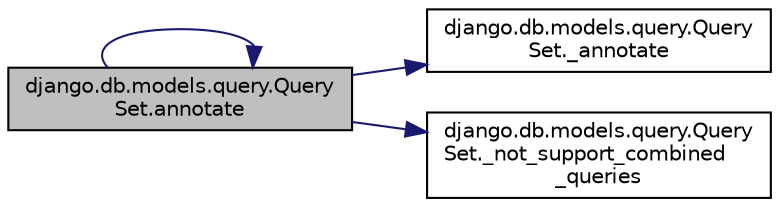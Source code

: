 digraph "django.db.models.query.QuerySet.annotate"
{
 // LATEX_PDF_SIZE
  edge [fontname="Helvetica",fontsize="10",labelfontname="Helvetica",labelfontsize="10"];
  node [fontname="Helvetica",fontsize="10",shape=record];
  rankdir="LR";
  Node1 [label="django.db.models.query.Query\lSet.annotate",height=0.2,width=0.4,color="black", fillcolor="grey75", style="filled", fontcolor="black",tooltip=" "];
  Node1 -> Node2 [color="midnightblue",fontsize="10",style="solid",fontname="Helvetica"];
  Node2 [label="django.db.models.query.Query\lSet._annotate",height=0.2,width=0.4,color="black", fillcolor="white", style="filled",URL="$dd/d94/classdjango_1_1db_1_1models_1_1query_1_1_query_set.html#ad367d7d4d64f32b4fc2f360fd67a9bfa",tooltip=" "];
  Node1 -> Node3 [color="midnightblue",fontsize="10",style="solid",fontname="Helvetica"];
  Node3 [label="django.db.models.query.Query\lSet._not_support_combined\l_queries",height=0.2,width=0.4,color="black", fillcolor="white", style="filled",URL="$dd/d94/classdjango_1_1db_1_1models_1_1query_1_1_query_set.html#a861c2ecefc16eb29d7ad4e326ac03fe3",tooltip=" "];
  Node1 -> Node1 [color="midnightblue",fontsize="10",style="solid",fontname="Helvetica"];
}
